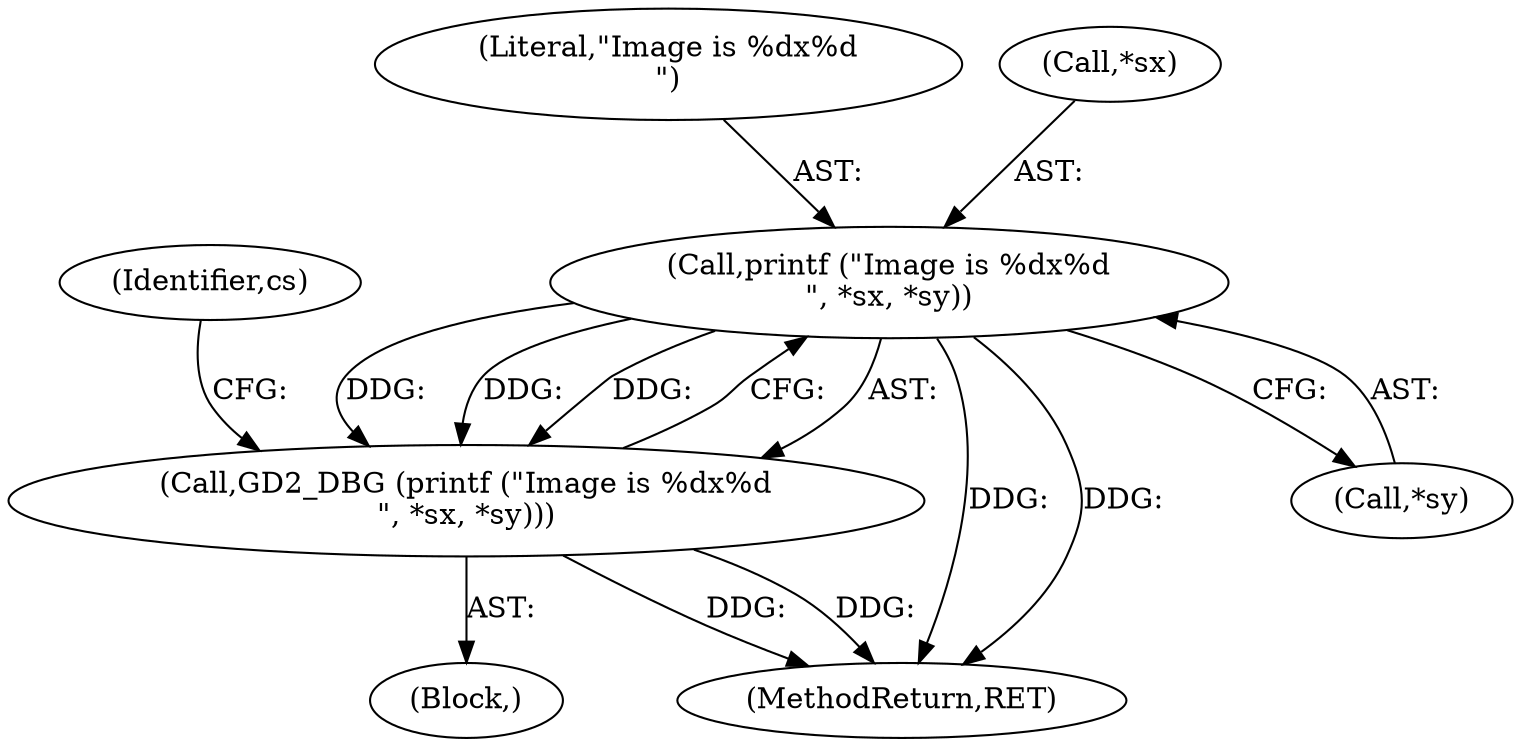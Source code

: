 digraph "0_libgd_69d2fd2c597ffc0c217de1238b9bf4d4bceba8e6@pointer" {
"1000223" [label="(Call,printf (\"Image is %dx%d\n\", *sx, *sy))"];
"1000222" [label="(Call,GD2_DBG (printf (\"Image is %dx%d\n\", *sx, *sy)))"];
"1000224" [label="(Literal,\"Image is %dx%d\n\")"];
"1000223" [label="(Call,printf (\"Image is %dx%d\n\", *sx, *sy))"];
"1000232" [label="(Identifier,cs)"];
"1000466" [label="(MethodReturn,RET)"];
"1000227" [label="(Call,*sy)"];
"1000225" [label="(Call,*sx)"];
"1000222" [label="(Call,GD2_DBG (printf (\"Image is %dx%d\n\", *sx, *sy)))"];
"1000117" [label="(Block,)"];
"1000223" -> "1000222"  [label="AST: "];
"1000223" -> "1000227"  [label="CFG: "];
"1000224" -> "1000223"  [label="AST: "];
"1000225" -> "1000223"  [label="AST: "];
"1000227" -> "1000223"  [label="AST: "];
"1000222" -> "1000223"  [label="CFG: "];
"1000223" -> "1000466"  [label="DDG: "];
"1000223" -> "1000466"  [label="DDG: "];
"1000223" -> "1000222"  [label="DDG: "];
"1000223" -> "1000222"  [label="DDG: "];
"1000223" -> "1000222"  [label="DDG: "];
"1000222" -> "1000117"  [label="AST: "];
"1000232" -> "1000222"  [label="CFG: "];
"1000222" -> "1000466"  [label="DDG: "];
"1000222" -> "1000466"  [label="DDG: "];
}
